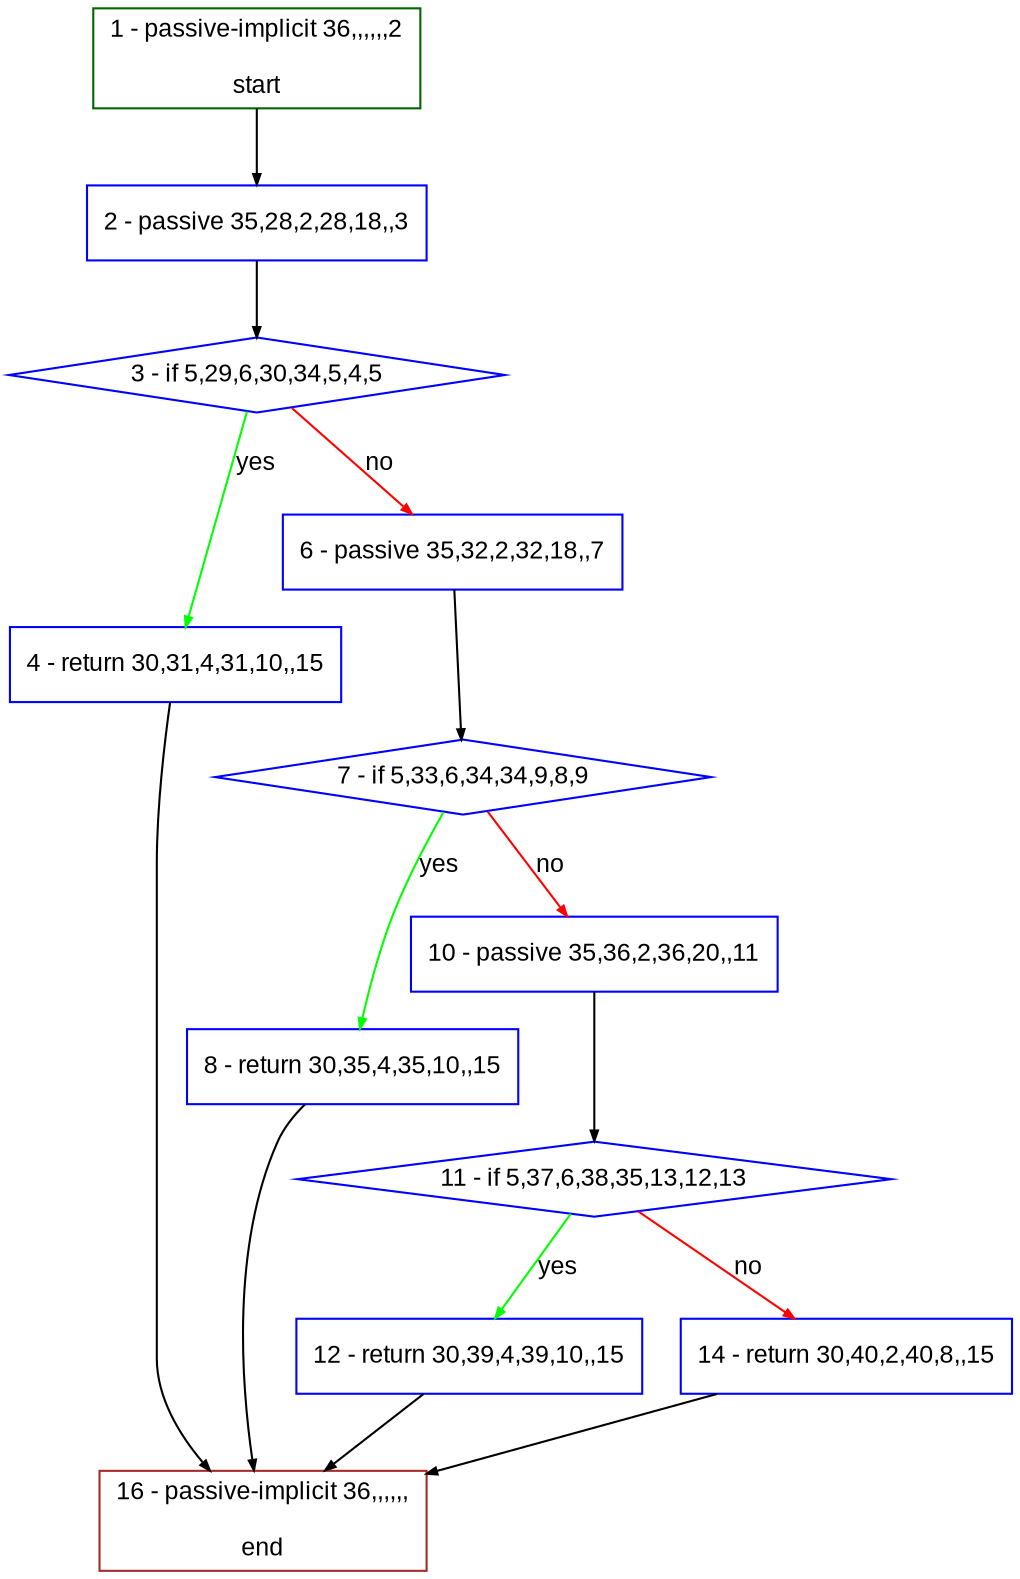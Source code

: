 digraph "" {
  graph [bgcolor="white", fillcolor="#FFFFCC", pack="true", packmode="clust", fontname="Arial", label="", fontsize="12", compound="true", style="rounded,filled"];
  node [node_initialized="no", fillcolor="white", fontname="Arial", label="", color="grey", fontsize="12", fixedsize="false", compound="true", shape="rectangle", style="filled"];
  edge [arrowtail="none", lhead="", fontcolor="black", fontname="Arial", label="", color="black", fontsize="12", arrowhead="normal", arrowsize="0.5", compound="true", ltail="", dir="forward"];
  __N1 [fillcolor="#ffffff", label="2 - passive 35,28,2,28,18,,3", color="#0000ff", shape="box", style="filled"];
  __N2 [fillcolor="#ffffff", label="1 - passive-implicit 36,,,,,,2\n\nstart", color="#006400", shape="box", style="filled"];
  __N3 [fillcolor="#ffffff", label="3 - if 5,29,6,30,34,5,4,5", color="#0000ff", shape="diamond", style="filled"];
  __N4 [fillcolor="#ffffff", label="4 - return 30,31,4,31,10,,15", color="#0000ff", shape="box", style="filled"];
  __N5 [fillcolor="#ffffff", label="6 - passive 35,32,2,32,18,,7", color="#0000ff", shape="box", style="filled"];
  __N6 [fillcolor="#ffffff", label="16 - passive-implicit 36,,,,,,\n\nend", color="#a52a2a", shape="box", style="filled"];
  __N7 [fillcolor="#ffffff", label="7 - if 5,33,6,34,34,9,8,9", color="#0000ff", shape="diamond", style="filled"];
  __N8 [fillcolor="#ffffff", label="8 - return 30,35,4,35,10,,15", color="#0000ff", shape="box", style="filled"];
  __N9 [fillcolor="#ffffff", label="10 - passive 35,36,2,36,20,,11", color="#0000ff", shape="box", style="filled"];
  __N10 [fillcolor="#ffffff", label="11 - if 5,37,6,38,35,13,12,13", color="#0000ff", shape="diamond", style="filled"];
  __N11 [fillcolor="#ffffff", label="12 - return 30,39,4,39,10,,15", color="#0000ff", shape="box", style="filled"];
  __N12 [fillcolor="#ffffff", label="14 - return 30,40,2,40,8,,15", color="#0000ff", shape="box", style="filled"];
  __N2 -> __N1 [arrowtail="none", color="#000000", label="", arrowhead="normal", dir="forward"];
  __N1 -> __N3 [arrowtail="none", color="#000000", label="", arrowhead="normal", dir="forward"];
  __N3 -> __N4 [arrowtail="none", color="#00ff00", label="yes", arrowhead="normal", dir="forward"];
  __N3 -> __N5 [arrowtail="none", color="#ff0000", label="no", arrowhead="normal", dir="forward"];
  __N4 -> __N6 [arrowtail="none", color="#000000", label="", arrowhead="normal", dir="forward"];
  __N5 -> __N7 [arrowtail="none", color="#000000", label="", arrowhead="normal", dir="forward"];
  __N7 -> __N8 [arrowtail="none", color="#00ff00", label="yes", arrowhead="normal", dir="forward"];
  __N7 -> __N9 [arrowtail="none", color="#ff0000", label="no", arrowhead="normal", dir="forward"];
  __N8 -> __N6 [arrowtail="none", color="#000000", label="", arrowhead="normal", dir="forward"];
  __N9 -> __N10 [arrowtail="none", color="#000000", label="", arrowhead="normal", dir="forward"];
  __N10 -> __N11 [arrowtail="none", color="#00ff00", label="yes", arrowhead="normal", dir="forward"];
  __N10 -> __N12 [arrowtail="none", color="#ff0000", label="no", arrowhead="normal", dir="forward"];
  __N11 -> __N6 [arrowtail="none", color="#000000", label="", arrowhead="normal", dir="forward"];
  __N12 -> __N6 [arrowtail="none", color="#000000", label="", arrowhead="normal", dir="forward"];
}
